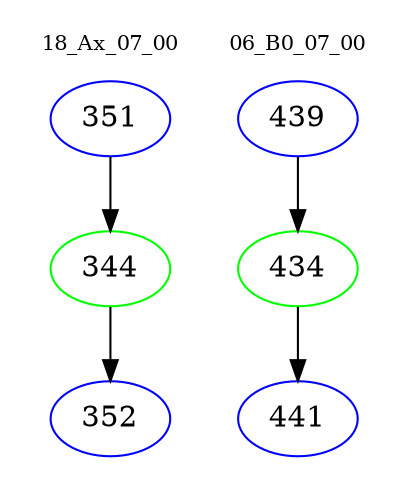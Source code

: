 digraph{
subgraph cluster_0 {
color = white
label = "18_Ax_07_00";
fontsize=10;
T0_351 [label="351", color="blue"]
T0_351 -> T0_344 [color="black"]
T0_344 [label="344", color="green"]
T0_344 -> T0_352 [color="black"]
T0_352 [label="352", color="blue"]
}
subgraph cluster_1 {
color = white
label = "06_B0_07_00";
fontsize=10;
T1_439 [label="439", color="blue"]
T1_439 -> T1_434 [color="black"]
T1_434 [label="434", color="green"]
T1_434 -> T1_441 [color="black"]
T1_441 [label="441", color="blue"]
}
}
